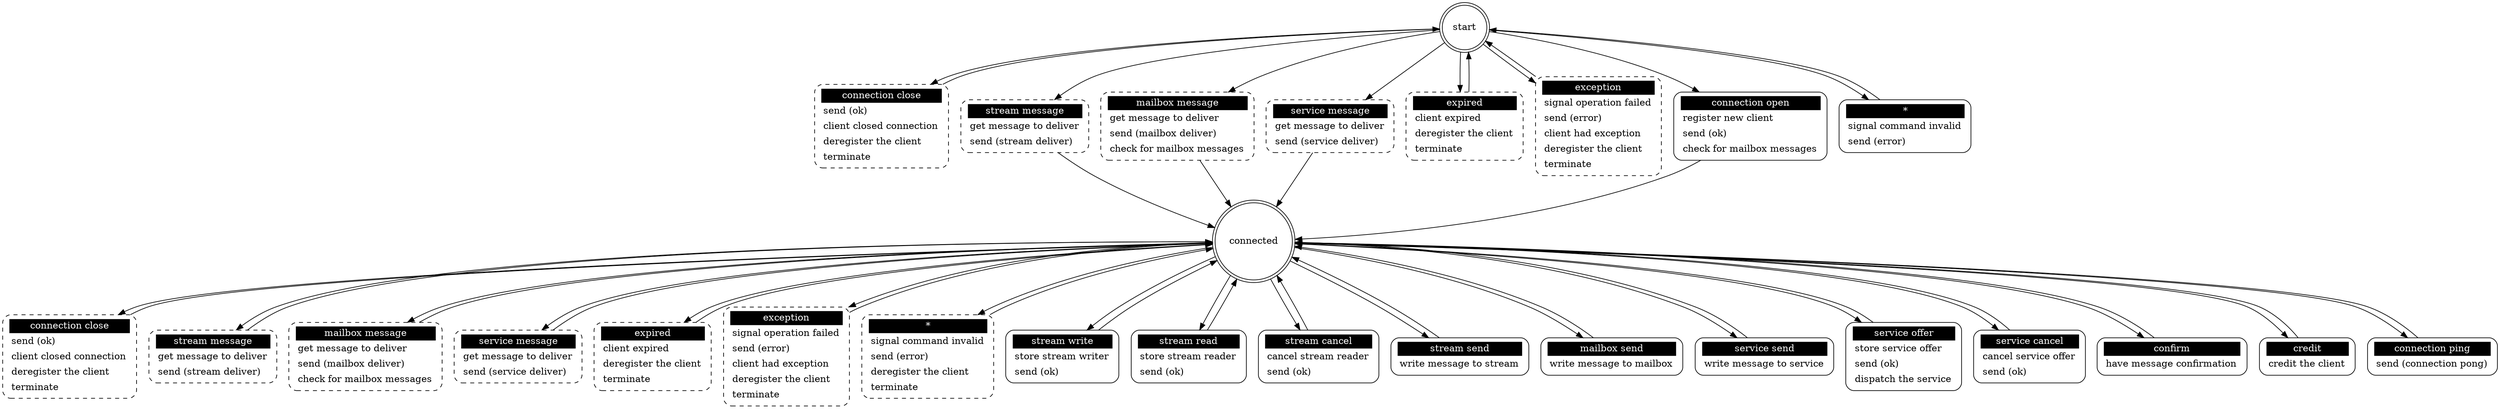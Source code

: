 ## Automatically generated from mlm_server.xml by gsl
digraph "mlm_server" {

 "start" [shape = "doublecircle"];
 "start connection close" [shape = "Mrecord" style = dashed label = <<table border="0" cellborder="0" cellpadding="3" bgcolor="white"><tr><td bgcolor="black" align="center" colspan="2"><font color="white">connection close</font></td></tr><tr><td align="left" port="r3">send (ok)</td></tr><tr><td align="left" port="r3">client closed connection</td></tr><tr><td align="left" port="r3">deregister the client</td></tr><tr><td align="left" port="r3">terminate</td></tr></table>>];
 "start" -> "start connection close";
 "start connection close" -> "start";
 "start stream message" [shape = "Mrecord" style = dashed label = <<table border="0" cellborder="0" cellpadding="3" bgcolor="white"><tr><td bgcolor="black" align="center" colspan="2"><font color="white">stream message</font></td></tr><tr><td align="left" port="r3">get message to deliver</td></tr><tr><td align="left" port="r3">send (stream deliver)</td></tr></table>>];
 "start" -> "start stream message";
 "start stream message" -> "connected";
 "start mailbox message" [shape = "Mrecord" style = dashed label = <<table border="0" cellborder="0" cellpadding="3" bgcolor="white"><tr><td bgcolor="black" align="center" colspan="2"><font color="white">mailbox message</font></td></tr><tr><td align="left" port="r3">get message to deliver</td></tr><tr><td align="left" port="r3">send (mailbox deliver)</td></tr><tr><td align="left" port="r3">check for mailbox messages</td></tr></table>>];
 "start" -> "start mailbox message";
 "start mailbox message" -> "connected";
 "start service message" [shape = "Mrecord" style = dashed label = <<table border="0" cellborder="0" cellpadding="3" bgcolor="white"><tr><td bgcolor="black" align="center" colspan="2"><font color="white">service message</font></td></tr><tr><td align="left" port="r3">get message to deliver</td></tr><tr><td align="left" port="r3">send (service deliver)</td></tr></table>>];
 "start" -> "start service message";
 "start service message" -> "connected";
 "start expired" [shape = "Mrecord" style = dashed label = <<table border="0" cellborder="0" cellpadding="3" bgcolor="white"><tr><td bgcolor="black" align="center" colspan="2"><font color="white">expired</font></td></tr><tr><td align="left" port="r3">client expired</td></tr><tr><td align="left" port="r3">deregister the client</td></tr><tr><td align="left" port="r3">terminate</td></tr></table>>];
 "start" -> "start expired";
 "start expired" -> "start";
 "start exception" [shape = "Mrecord" style = dashed label = <<table border="0" cellborder="0" cellpadding="3" bgcolor="white"><tr><td bgcolor="black" align="center" colspan="2"><font color="white">exception</font></td></tr><tr><td align="left" port="r3">signal operation failed</td></tr><tr><td align="left" port="r3">send (error)</td></tr><tr><td align="left" port="r3">client had exception</td></tr><tr><td align="left" port="r3">deregister the client</td></tr><tr><td align="left" port="r3">terminate</td></tr></table>>];
 "start" -> "start exception";
 "start exception" -> "start";
 "start connection open" [shape = "Mrecord" style = solid label = <<table border="0" cellborder="0" cellpadding="3" bgcolor="white"><tr><td bgcolor="black" align="center" colspan="2"><font color="white">connection open</font></td></tr><tr><td align="left" port="r3">register new client</td></tr><tr><td align="left" port="r3">send (ok)</td></tr><tr><td align="left" port="r3">check for mailbox messages</td></tr></table>>];
 "start" -> "start connection open";
 "start connection open" -> "connected";
 "start *" [shape = "Mrecord" style = solid label = <<table border="0" cellborder="0" cellpadding="3" bgcolor="white"><tr><td bgcolor="black" align="center" colspan="2"><font color="white">*</font></td></tr><tr><td align="left" port="r3">signal command invalid</td></tr><tr><td align="left" port="r3">send (error)</td></tr></table>>];
 "start" -> "start *";
 "start *" -> "start";

 "connected" [shape = "doublecircle"];
 "connected connection close" [shape = "Mrecord" style = dashed label = <<table border="0" cellborder="0" cellpadding="3" bgcolor="white"><tr><td bgcolor="black" align="center" colspan="2"><font color="white">connection close</font></td></tr><tr><td align="left" port="r3">send (ok)</td></tr><tr><td align="left" port="r3">client closed connection</td></tr><tr><td align="left" port="r3">deregister the client</td></tr><tr><td align="left" port="r3">terminate</td></tr></table>>];
 "connected" -> "connected connection close";
 "connected connection close" -> "connected";
 "connected stream message" [shape = "Mrecord" style = dashed label = <<table border="0" cellborder="0" cellpadding="3" bgcolor="white"><tr><td bgcolor="black" align="center" colspan="2"><font color="white">stream message</font></td></tr><tr><td align="left" port="r3">get message to deliver</td></tr><tr><td align="left" port="r3">send (stream deliver)</td></tr></table>>];
 "connected" -> "connected stream message";
 "connected stream message" -> "connected";
 "connected mailbox message" [shape = "Mrecord" style = dashed label = <<table border="0" cellborder="0" cellpadding="3" bgcolor="white"><tr><td bgcolor="black" align="center" colspan="2"><font color="white">mailbox message</font></td></tr><tr><td align="left" port="r3">get message to deliver</td></tr><tr><td align="left" port="r3">send (mailbox deliver)</td></tr><tr><td align="left" port="r3">check for mailbox messages</td></tr></table>>];
 "connected" -> "connected mailbox message";
 "connected mailbox message" -> "connected";
 "connected service message" [shape = "Mrecord" style = dashed label = <<table border="0" cellborder="0" cellpadding="3" bgcolor="white"><tr><td bgcolor="black" align="center" colspan="2"><font color="white">service message</font></td></tr><tr><td align="left" port="r3">get message to deliver</td></tr><tr><td align="left" port="r3">send (service deliver)</td></tr></table>>];
 "connected" -> "connected service message";
 "connected service message" -> "connected";
 "connected expired" [shape = "Mrecord" style = dashed label = <<table border="0" cellborder="0" cellpadding="3" bgcolor="white"><tr><td bgcolor="black" align="center" colspan="2"><font color="white">expired</font></td></tr><tr><td align="left" port="r3">client expired</td></tr><tr><td align="left" port="r3">deregister the client</td></tr><tr><td align="left" port="r3">terminate</td></tr></table>>];
 "connected" -> "connected expired";
 "connected expired" -> "connected";
 "connected exception" [shape = "Mrecord" style = dashed label = <<table border="0" cellborder="0" cellpadding="3" bgcolor="white"><tr><td bgcolor="black" align="center" colspan="2"><font color="white">exception</font></td></tr><tr><td align="left" port="r3">signal operation failed</td></tr><tr><td align="left" port="r3">send (error)</td></tr><tr><td align="left" port="r3">client had exception</td></tr><tr><td align="left" port="r3">deregister the client</td></tr><tr><td align="left" port="r3">terminate</td></tr></table>>];
 "connected" -> "connected exception";
 "connected exception" -> "connected";
 "connected *" [shape = "Mrecord" style = dashed label = <<table border="0" cellborder="0" cellpadding="3" bgcolor="white"><tr><td bgcolor="black" align="center" colspan="2"><font color="white">*</font></td></tr><tr><td align="left" port="r3">signal command invalid</td></tr><tr><td align="left" port="r3">send (error)</td></tr><tr><td align="left" port="r3">deregister the client</td></tr><tr><td align="left" port="r3">terminate</td></tr></table>>];
 "connected" -> "connected *";
 "connected *" -> "connected";
 "connected stream write" [shape = "Mrecord" style = solid label = <<table border="0" cellborder="0" cellpadding="3" bgcolor="white"><tr><td bgcolor="black" align="center" colspan="2"><font color="white">stream write</font></td></tr><tr><td align="left" port="r3">store stream writer</td></tr><tr><td align="left" port="r3">send (ok)</td></tr></table>>];
 "connected" -> "connected stream write";
 "connected stream write" -> "connected";
 "connected stream read" [shape = "Mrecord" style = solid label = <<table border="0" cellborder="0" cellpadding="3" bgcolor="white"><tr><td bgcolor="black" align="center" colspan="2"><font color="white">stream read</font></td></tr><tr><td align="left" port="r3">store stream reader</td></tr><tr><td align="left" port="r3">send (ok)</td></tr></table>>];
 "connected" -> "connected stream read";
 "connected stream read" -> "connected";
 "connected stream cancel" [shape = "Mrecord" style = solid label = <<table border="0" cellborder="0" cellpadding="3" bgcolor="white"><tr><td bgcolor="black" align="center" colspan="2"><font color="white">stream cancel</font></td></tr><tr><td align="left" port="r3">cancel stream reader</td></tr><tr><td align="left" port="r3">send (ok)</td></tr></table>>];
 "connected" -> "connected stream cancel";
 "connected stream cancel" -> "connected";
 "connected stream send" [shape = "Mrecord" style = solid label = <<table border="0" cellborder="0" cellpadding="3" bgcolor="white"><tr><td bgcolor="black" align="center" colspan="2"><font color="white">stream send</font></td></tr><tr><td align="left" port="r3">write message to stream</td></tr></table>>];
 "connected" -> "connected stream send";
 "connected stream send" -> "connected";
 "connected mailbox send" [shape = "Mrecord" style = solid label = <<table border="0" cellborder="0" cellpadding="3" bgcolor="white"><tr><td bgcolor="black" align="center" colspan="2"><font color="white">mailbox send</font></td></tr><tr><td align="left" port="r3">write message to mailbox</td></tr></table>>];
 "connected" -> "connected mailbox send";
 "connected mailbox send" -> "connected";
 "connected service send" [shape = "Mrecord" style = solid label = <<table border="0" cellborder="0" cellpadding="3" bgcolor="white"><tr><td bgcolor="black" align="center" colspan="2"><font color="white">service send</font></td></tr><tr><td align="left" port="r3">write message to service</td></tr></table>>];
 "connected" -> "connected service send";
 "connected service send" -> "connected";
 "connected service offer" [shape = "Mrecord" style = solid label = <<table border="0" cellborder="0" cellpadding="3" bgcolor="white"><tr><td bgcolor="black" align="center" colspan="2"><font color="white">service offer</font></td></tr><tr><td align="left" port="r3">store service offer</td></tr><tr><td align="left" port="r3">send (ok)</td></tr><tr><td align="left" port="r3">dispatch the service</td></tr></table>>];
 "connected" -> "connected service offer";
 "connected service offer" -> "connected";
 "connected service cancel" [shape = "Mrecord" style = solid label = <<table border="0" cellborder="0" cellpadding="3" bgcolor="white"><tr><td bgcolor="black" align="center" colspan="2"><font color="white">service cancel</font></td></tr><tr><td align="left" port="r3">cancel service offer</td></tr><tr><td align="left" port="r3">send (ok)</td></tr></table>>];
 "connected" -> "connected service cancel";
 "connected service cancel" -> "connected";
 "connected confirm" [shape = "Mrecord" style = solid label = <<table border="0" cellborder="0" cellpadding="3" bgcolor="white"><tr><td bgcolor="black" align="center" colspan="2"><font color="white">confirm</font></td></tr><tr><td align="left" port="r3">have message confirmation</td></tr></table>>];
 "connected" -> "connected confirm";
 "connected confirm" -> "connected";
 "connected credit" [shape = "Mrecord" style = solid label = <<table border="0" cellborder="0" cellpadding="3" bgcolor="white"><tr><td bgcolor="black" align="center" colspan="2"><font color="white">credit</font></td></tr><tr><td align="left" port="r3">credit the client</td></tr></table>>];
 "connected" -> "connected credit";
 "connected credit" -> "connected";
 "connected connection ping" [shape = "Mrecord" style = solid label = <<table border="0" cellborder="0" cellpadding="3" bgcolor="white"><tr><td bgcolor="black" align="center" colspan="2"><font color="white">connection ping</font></td></tr><tr><td align="left" port="r3">send (connection pong)</td></tr></table>>];
 "connected" -> "connected connection ping";
 "connected connection ping" -> "connected";
}
